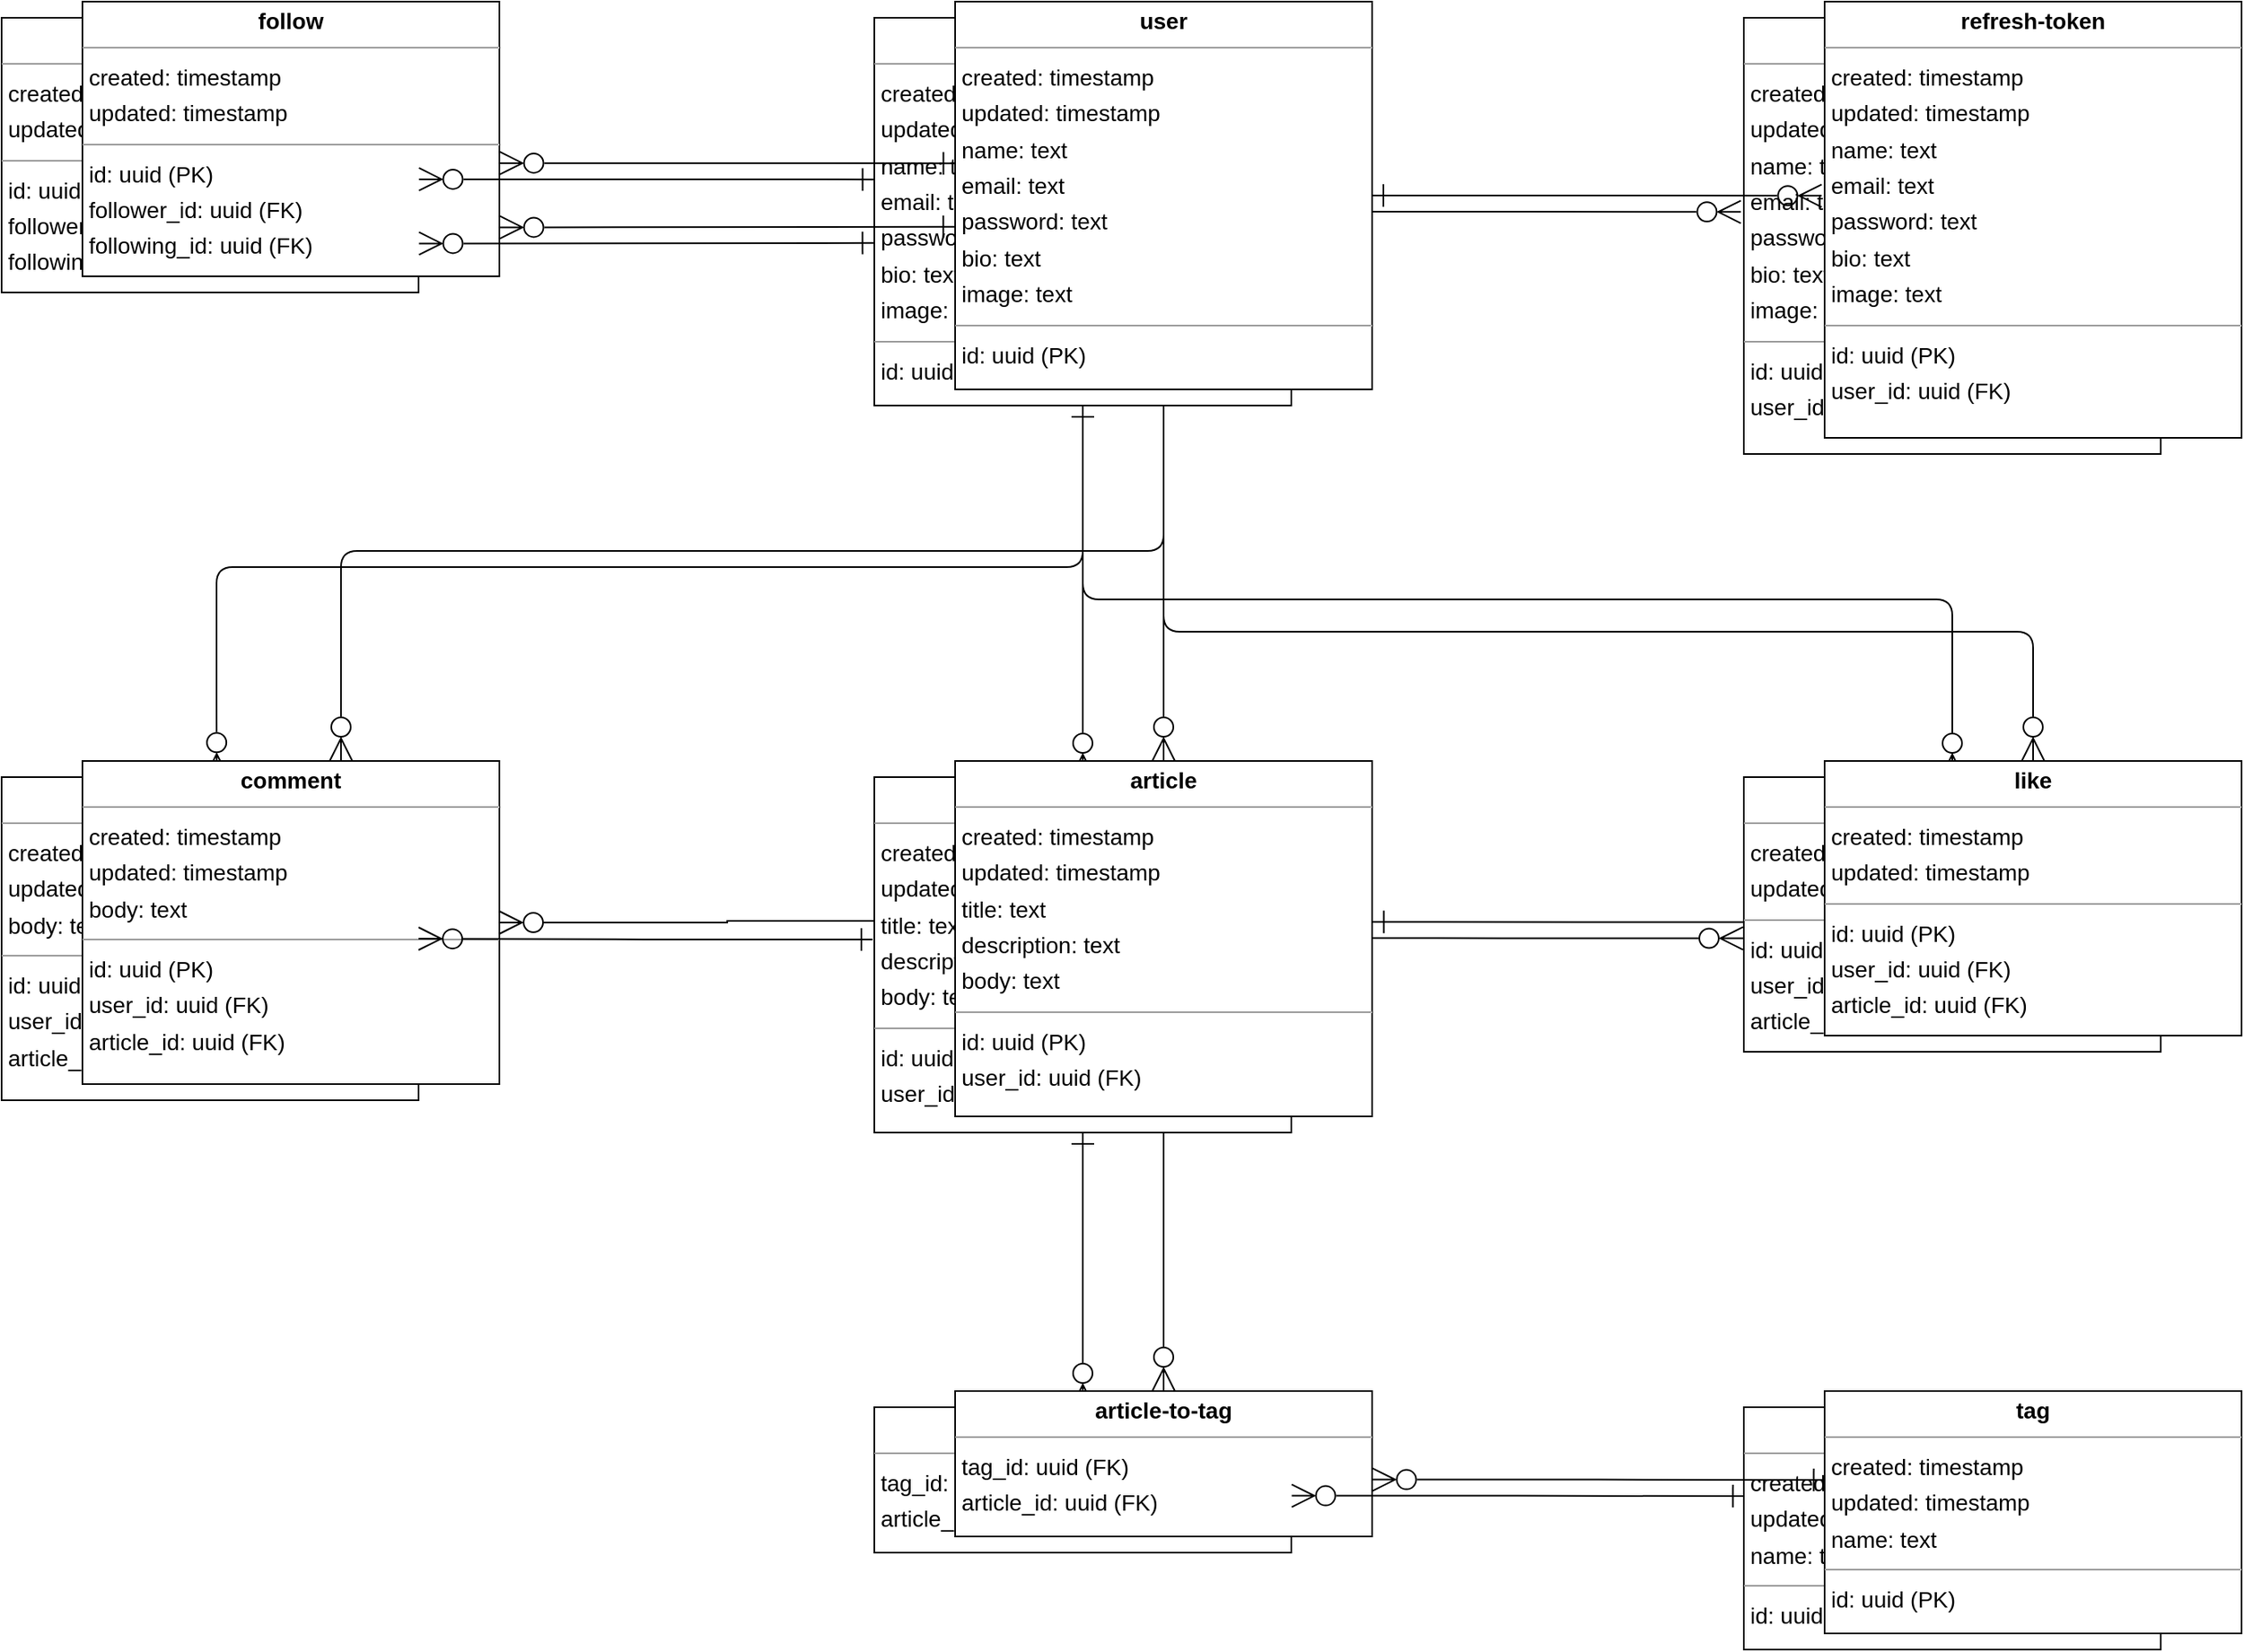 <mxfile version="23.1.5" type="github">
  <diagram id="C5RBs43oDa-KdzZeNtuy" name="Page-1">
    <mxGraphModel dx="1440" dy="4577" grid="1" gridSize="10" guides="1" tooltips="1" connect="1" arrows="1" fold="1" page="1" pageScale="1" pageWidth="827" pageHeight="1169" math="0" shadow="0">
      <root>
        <mxCell id="WIyWlLk6GJQsqaUBKTNV-0" />
        <mxCell id="WIyWlLk6GJQsqaUBKTNV-1" parent="WIyWlLk6GJQsqaUBKTNV-0" />
        <mxCell id="CHBhgS3oAQKA-8naU6Je-36" value="&lt;p style=&quot;margin:0px;margin-top:4px;text-align:center;&quot;&gt;&lt;b&gt;refresh-token&lt;/b&gt;&lt;/p&gt;&lt;hr size=&quot;1&quot;&gt;&lt;p style=&quot;margin:0 0 0 4px;line-height:1.6;&quot;&gt; created: timestamp&lt;br&gt; updated: timestamp&lt;br&gt; name: text&lt;br&gt;email: text&lt;br&gt;password: text&lt;br&gt;bio: text&lt;br&gt;image: text&lt;br&gt;&lt;/p&gt;&lt;hr size=&quot;1&quot;&gt;&lt;p style=&quot;margin:0 0 0 4px;line-height:1.6;&quot;&gt; id: uuid (PK)&lt;/p&gt;&lt;p style=&quot;margin:0 0 0 4px;line-height:1.6;&quot;&gt;user_id: uuid (FK)&lt;/p&gt;" style="verticalAlign=top;align=left;overflow=fill;fontSize=14;fontFamily=Helvetica;html=1;rounded=0;shadow=0;comic=0;labelBackgroundColor=none;strokeWidth=1;" vertex="1" parent="WIyWlLk6GJQsqaUBKTNV-1">
          <mxGeometry x="1208" y="-1080" width="258" height="270" as="geometry" />
        </mxCell>
        <mxCell id="CHBhgS3oAQKA-8naU6Je-0" value="&lt;p style=&quot;margin:0px;margin-top:4px;text-align:center;&quot;&gt;&lt;b&gt;refresh-token&lt;/b&gt;&lt;/p&gt;&lt;hr size=&quot;1&quot;&gt;&lt;p style=&quot;margin:0 0 0 4px;line-height:1.6;&quot;&gt; created: timestamp&lt;br&gt; updated: timestamp&lt;br&gt; name: text&lt;br&gt;email: text&lt;br&gt;password: text&lt;br&gt;bio: text&lt;br&gt;image: text&lt;br&gt;&lt;/p&gt;&lt;hr size=&quot;1&quot;&gt;&lt;p style=&quot;margin:0 0 0 4px;line-height:1.6;&quot;&gt; id: uuid (PK)&lt;/p&gt;&lt;p style=&quot;margin:0 0 0 4px;line-height:1.6;&quot;&gt;user_id: uuid (FK)&lt;/p&gt;" style="verticalAlign=top;align=left;overflow=fill;fontSize=14;fontFamily=Helvetica;html=1;rounded=0;shadow=0;comic=0;labelBackgroundColor=none;strokeWidth=1;" vertex="1" parent="WIyWlLk6GJQsqaUBKTNV-1">
          <mxGeometry x="1258" y="-1090" width="258" height="270" as="geometry" />
        </mxCell>
        <mxCell id="CHBhgS3oAQKA-8naU6Je-37" style="edgeStyle=orthogonalEdgeStyle;rounded=1;orthogonalLoop=1;jettySize=auto;html=1;exitX=0.5;exitY=1;exitDx=0;exitDy=0;startArrow=ERone;startFill=0;endSize=12;startSize=12;endArrow=ERzeroToMany;endFill=0;curved=0;entryX=0.516;entryY=-0.002;entryDx=0;entryDy=0;entryPerimeter=0;" edge="1" parent="WIyWlLk6GJQsqaUBKTNV-1" source="CHBhgS3oAQKA-8naU6Je-41" target="CHBhgS3oAQKA-8naU6Je-42">
          <mxGeometry relative="1" as="geometry">
            <mxPoint x="230" y="-650" as="targetPoint" />
            <Array as="points">
              <mxPoint x="799" y="-740" />
              <mxPoint x="263" y="-740" />
              <mxPoint x="263" y="-650" />
            </Array>
          </mxGeometry>
        </mxCell>
        <mxCell id="CHBhgS3oAQKA-8naU6Je-1" style="edgeStyle=orthogonalEdgeStyle;rounded=1;orthogonalLoop=1;jettySize=auto;html=1;exitX=0.5;exitY=1;exitDx=0;exitDy=0;startArrow=ERone;startFill=0;endSize=12;startSize=12;endArrow=ERzeroToMany;endFill=0;curved=0;" edge="1" parent="WIyWlLk6GJQsqaUBKTNV-1" source="CHBhgS3oAQKA-8naU6Je-5" target="CHBhgS3oAQKA-8naU6Je-6">
          <mxGeometry relative="1" as="geometry">
            <Array as="points">
              <mxPoint x="849" y="-750" />
              <mxPoint x="340" y="-750" />
            </Array>
          </mxGeometry>
        </mxCell>
        <mxCell id="CHBhgS3oAQKA-8naU6Je-38" style="edgeStyle=orthogonalEdgeStyle;rounded=1;orthogonalLoop=1;jettySize=auto;html=1;entryX=0.5;entryY=0;entryDx=0;entryDy=0;startArrow=ERone;startFill=0;endSize=12;startSize=12;endArrow=ERzeroToMany;endFill=0;curved=0;" edge="1" parent="WIyWlLk6GJQsqaUBKTNV-1" source="CHBhgS3oAQKA-8naU6Je-41" target="CHBhgS3oAQKA-8naU6Je-46">
          <mxGeometry relative="1" as="geometry">
            <Array as="points">
              <mxPoint x="799" y="-670" />
              <mxPoint x="799" y="-670" />
            </Array>
          </mxGeometry>
        </mxCell>
        <mxCell id="CHBhgS3oAQKA-8naU6Je-2" style="edgeStyle=orthogonalEdgeStyle;rounded=1;orthogonalLoop=1;jettySize=auto;html=1;entryX=0.5;entryY=0;entryDx=0;entryDy=0;startArrow=ERone;startFill=0;endSize=12;startSize=12;endArrow=ERzeroToMany;endFill=0;curved=0;" edge="1" parent="WIyWlLk6GJQsqaUBKTNV-1" source="CHBhgS3oAQKA-8naU6Je-5" target="CHBhgS3oAQKA-8naU6Je-10">
          <mxGeometry relative="1" as="geometry">
            <Array as="points">
              <mxPoint x="849" y="-680" />
              <mxPoint x="849" y="-680" />
            </Array>
          </mxGeometry>
        </mxCell>
        <mxCell id="CHBhgS3oAQKA-8naU6Je-39" style="edgeStyle=orthogonalEdgeStyle;rounded=0;orthogonalLoop=1;jettySize=auto;html=1;entryX=-0.007;entryY=0.445;entryDx=0;entryDy=0;endArrow=ERzeroToMany;endFill=0;startArrow=ERone;startFill=0;endSize=12;startSize=12;entryPerimeter=0;" edge="1" parent="WIyWlLk6GJQsqaUBKTNV-1" source="CHBhgS3oAQKA-8naU6Je-41" target="CHBhgS3oAQKA-8naU6Je-36">
          <mxGeometry relative="1" as="geometry" />
        </mxCell>
        <mxCell id="CHBhgS3oAQKA-8naU6Je-3" style="edgeStyle=orthogonalEdgeStyle;rounded=0;orthogonalLoop=1;jettySize=auto;html=1;entryX=-0.007;entryY=0.445;entryDx=0;entryDy=0;endArrow=ERzeroToMany;endFill=0;startArrow=ERone;startFill=0;endSize=12;startSize=12;entryPerimeter=0;" edge="1" parent="WIyWlLk6GJQsqaUBKTNV-1" source="CHBhgS3oAQKA-8naU6Je-5" target="CHBhgS3oAQKA-8naU6Je-0">
          <mxGeometry relative="1" as="geometry" />
        </mxCell>
        <mxCell id="CHBhgS3oAQKA-8naU6Je-40" style="edgeStyle=orthogonalEdgeStyle;rounded=1;orthogonalLoop=1;jettySize=auto;html=1;entryX=0.5;entryY=0;entryDx=0;entryDy=0;exitX=0.5;exitY=1;exitDx=0;exitDy=0;curved=0;endSize=12;startSize=12;startArrow=ERone;startFill=0;endArrow=ERzeroToMany;endFill=0;" edge="1" parent="WIyWlLk6GJQsqaUBKTNV-1" source="CHBhgS3oAQKA-8naU6Je-41" target="CHBhgS3oAQKA-8naU6Je-47">
          <mxGeometry relative="1" as="geometry">
            <Array as="points">
              <mxPoint x="799" y="-720" />
              <mxPoint x="1337" y="-720" />
            </Array>
          </mxGeometry>
        </mxCell>
        <mxCell id="CHBhgS3oAQKA-8naU6Je-4" style="edgeStyle=orthogonalEdgeStyle;rounded=1;orthogonalLoop=1;jettySize=auto;html=1;entryX=0.5;entryY=0;entryDx=0;entryDy=0;exitX=0.5;exitY=1;exitDx=0;exitDy=0;curved=0;endSize=12;startSize=12;startArrow=ERone;startFill=0;endArrow=ERzeroToMany;endFill=0;" edge="1" parent="WIyWlLk6GJQsqaUBKTNV-1" source="CHBhgS3oAQKA-8naU6Je-5" target="CHBhgS3oAQKA-8naU6Je-11">
          <mxGeometry relative="1" as="geometry">
            <Array as="points">
              <mxPoint x="849" y="-700" />
              <mxPoint x="1387" y="-700" />
            </Array>
          </mxGeometry>
        </mxCell>
        <mxCell id="CHBhgS3oAQKA-8naU6Je-41" value="&lt;p style=&quot;margin:0px;margin-top:4px;text-align:center;&quot;&gt;&lt;b&gt;user&lt;/b&gt;&lt;/p&gt;&lt;hr size=&quot;1&quot;&gt;&lt;p style=&quot;margin:0 0 0 4px;line-height:1.6;&quot;&gt; created: timestamp&lt;br&gt; updated: timestamp&lt;/p&gt;&lt;p style=&quot;margin:0 0 0 4px;line-height:1.6;&quot;&gt;name: text&lt;br style=&quot;border-color: var(--border-color);&quot;&gt;email: text&lt;br style=&quot;border-color: var(--border-color);&quot;&gt;password: text&lt;br style=&quot;border-color: var(--border-color);&quot;&gt;bio: text&lt;br style=&quot;border-color: var(--border-color);&quot;&gt;image: text&lt;br&gt;&lt;/p&gt;&lt;hr size=&quot;1&quot;&gt;&lt;p style=&quot;margin:0 0 0 4px;line-height:1.6;&quot;&gt; id: uuid (PK)&lt;/p&gt;" style="verticalAlign=top;align=left;overflow=fill;fontSize=14;fontFamily=Helvetica;html=1;rounded=0;shadow=0;comic=0;labelBackgroundColor=none;strokeWidth=1;" vertex="1" parent="WIyWlLk6GJQsqaUBKTNV-1">
          <mxGeometry x="670" y="-1080" width="258" height="240" as="geometry" />
        </mxCell>
        <mxCell id="CHBhgS3oAQKA-8naU6Je-5" value="&lt;p style=&quot;margin:0px;margin-top:4px;text-align:center;&quot;&gt;&lt;b&gt;user&lt;/b&gt;&lt;/p&gt;&lt;hr size=&quot;1&quot;&gt;&lt;p style=&quot;margin:0 0 0 4px;line-height:1.6;&quot;&gt; created: timestamp&lt;br&gt; updated: timestamp&lt;/p&gt;&lt;p style=&quot;margin:0 0 0 4px;line-height:1.6;&quot;&gt;name: text&lt;br style=&quot;border-color: var(--border-color);&quot;&gt;email: text&lt;br style=&quot;border-color: var(--border-color);&quot;&gt;password: text&lt;br style=&quot;border-color: var(--border-color);&quot;&gt;bio: text&lt;br style=&quot;border-color: var(--border-color);&quot;&gt;image: text&lt;br&gt;&lt;/p&gt;&lt;hr size=&quot;1&quot;&gt;&lt;p style=&quot;margin:0 0 0 4px;line-height:1.6;&quot;&gt; id: uuid (PK)&lt;/p&gt;" style="verticalAlign=top;align=left;overflow=fill;fontSize=14;fontFamily=Helvetica;html=1;rounded=0;shadow=0;comic=0;labelBackgroundColor=none;strokeWidth=1;" vertex="1" parent="WIyWlLk6GJQsqaUBKTNV-1">
          <mxGeometry x="720" y="-1090" width="258" height="240" as="geometry" />
        </mxCell>
        <mxCell id="CHBhgS3oAQKA-8naU6Je-42" value="&lt;p style=&quot;margin:0px;margin-top:4px;text-align:center;&quot;&gt;&lt;b&gt;comment&lt;/b&gt;&lt;/p&gt;&lt;hr size=&quot;1&quot;&gt;&lt;p style=&quot;margin:0 0 0 4px;line-height:1.6;&quot;&gt; created: timestamp&lt;br&gt; updated: timestamp&lt;br&gt;body: text&lt;br&gt;&lt;/p&gt;&lt;hr size=&quot;1&quot;&gt;&lt;p style=&quot;border-color: var(--border-color); margin: 0px 0px 0px 4px; line-height: 1.6;&quot;&gt;id: uuid (PK)&lt;/p&gt;&lt;p style=&quot;border-color: var(--border-color); margin: 0px 0px 0px 4px; line-height: 1.6;&quot;&gt;user_id: uuid (FK)&lt;/p&gt;&lt;p style=&quot;border-color: var(--border-color); margin: 0px 0px 0px 4px; line-height: 1.6;&quot;&gt;article_id: uuid (FK)&lt;/p&gt;" style="verticalAlign=top;align=left;overflow=fill;fontSize=14;fontFamily=Helvetica;html=1;rounded=0;shadow=0;comic=0;labelBackgroundColor=none;strokeWidth=1;" vertex="1" parent="WIyWlLk6GJQsqaUBKTNV-1">
          <mxGeometry x="130" y="-610" width="258" height="200" as="geometry" />
        </mxCell>
        <mxCell id="CHBhgS3oAQKA-8naU6Je-6" value="&lt;p style=&quot;margin:0px;margin-top:4px;text-align:center;&quot;&gt;&lt;b&gt;comment&lt;/b&gt;&lt;/p&gt;&lt;hr size=&quot;1&quot;&gt;&lt;p style=&quot;margin:0 0 0 4px;line-height:1.6;&quot;&gt; created: timestamp&lt;br&gt; updated: timestamp&lt;br&gt;body: text&lt;br&gt;&lt;/p&gt;&lt;hr size=&quot;1&quot;&gt;&lt;p style=&quot;border-color: var(--border-color); margin: 0px 0px 0px 4px; line-height: 1.6;&quot;&gt;id: uuid (PK)&lt;/p&gt;&lt;p style=&quot;border-color: var(--border-color); margin: 0px 0px 0px 4px; line-height: 1.6;&quot;&gt;user_id: uuid (FK)&lt;/p&gt;&lt;p style=&quot;border-color: var(--border-color); margin: 0px 0px 0px 4px; line-height: 1.6;&quot;&gt;article_id: uuid (FK)&lt;/p&gt;" style="verticalAlign=top;align=left;overflow=fill;fontSize=14;fontFamily=Helvetica;html=1;rounded=0;shadow=0;comic=0;labelBackgroundColor=none;strokeWidth=1;" vertex="1" parent="WIyWlLk6GJQsqaUBKTNV-1">
          <mxGeometry x="180" y="-620" width="258" height="200" as="geometry" />
        </mxCell>
        <mxCell id="CHBhgS3oAQKA-8naU6Je-43" style="edgeStyle=orthogonalEdgeStyle;rounded=0;orthogonalLoop=1;jettySize=auto;html=1;entryX=1;entryY=0.5;entryDx=0;entryDy=0;endSize=12;startSize=12;endArrow=ERzeroToMany;endFill=0;startArrow=ERone;startFill=0;exitX=-0.004;exitY=0.457;exitDx=0;exitDy=0;exitPerimeter=0;" edge="1" parent="WIyWlLk6GJQsqaUBKTNV-1" source="CHBhgS3oAQKA-8naU6Je-46" target="CHBhgS3oAQKA-8naU6Je-42">
          <mxGeometry relative="1" as="geometry">
            <mxPoint x="560" y="-510" as="sourcePoint" />
          </mxGeometry>
        </mxCell>
        <mxCell id="CHBhgS3oAQKA-8naU6Je-7" style="edgeStyle=orthogonalEdgeStyle;rounded=0;orthogonalLoop=1;jettySize=auto;html=1;entryX=1;entryY=0.5;entryDx=0;entryDy=0;endSize=12;startSize=12;endArrow=ERzeroToMany;endFill=0;startArrow=ERone;startFill=0;exitX=-0.003;exitY=0.45;exitDx=0;exitDy=0;exitPerimeter=0;" edge="1" parent="WIyWlLk6GJQsqaUBKTNV-1" source="CHBhgS3oAQKA-8naU6Je-10" target="CHBhgS3oAQKA-8naU6Je-6">
          <mxGeometry relative="1" as="geometry">
            <mxPoint x="610" y="-520" as="sourcePoint" />
          </mxGeometry>
        </mxCell>
        <mxCell id="CHBhgS3oAQKA-8naU6Je-44" style="edgeStyle=orthogonalEdgeStyle;rounded=1;orthogonalLoop=1;jettySize=auto;html=1;entryX=-0.002;entryY=0.587;entryDx=0;entryDy=0;curved=0;endArrow=ERzeroToMany;endFill=0;endSize=12;startSize=12;startArrow=ERone;startFill=0;exitX=1.001;exitY=0.453;exitDx=0;exitDy=0;exitPerimeter=0;entryPerimeter=0;" edge="1" parent="WIyWlLk6GJQsqaUBKTNV-1" source="CHBhgS3oAQKA-8naU6Je-46" target="CHBhgS3oAQKA-8naU6Je-47">
          <mxGeometry relative="1" as="geometry">
            <mxPoint x="820" y="-510" as="sourcePoint" />
            <mxPoint x="950" y="-510.49" as="targetPoint" />
          </mxGeometry>
        </mxCell>
        <mxCell id="CHBhgS3oAQKA-8naU6Je-8" style="edgeStyle=orthogonalEdgeStyle;rounded=1;orthogonalLoop=1;jettySize=auto;html=1;entryX=-0.002;entryY=0.587;entryDx=0;entryDy=0;curved=0;endArrow=ERzeroToMany;endFill=0;endSize=12;startSize=12;startArrow=ERone;startFill=0;exitX=1.001;exitY=0.453;exitDx=0;exitDy=0;exitPerimeter=0;entryPerimeter=0;" edge="1" parent="WIyWlLk6GJQsqaUBKTNV-1" source="CHBhgS3oAQKA-8naU6Je-10" target="CHBhgS3oAQKA-8naU6Je-11">
          <mxGeometry relative="1" as="geometry">
            <mxPoint x="870" y="-520" as="sourcePoint" />
            <mxPoint x="1000" y="-520.49" as="targetPoint" />
          </mxGeometry>
        </mxCell>
        <mxCell id="CHBhgS3oAQKA-8naU6Je-45" style="edgeStyle=orthogonalEdgeStyle;rounded=1;orthogonalLoop=1;jettySize=auto;html=1;exitX=0.5;exitY=1;exitDx=0;exitDy=0;entryX=0.5;entryY=0;entryDx=0;entryDy=0;curved=0;endSize=12;startSize=12;endArrow=ERzeroToMany;endFill=0;startArrow=ERone;startFill=0;" edge="1" parent="WIyWlLk6GJQsqaUBKTNV-1" source="CHBhgS3oAQKA-8naU6Je-46" target="CHBhgS3oAQKA-8naU6Je-51">
          <mxGeometry relative="1" as="geometry" />
        </mxCell>
        <mxCell id="CHBhgS3oAQKA-8naU6Je-9" style="edgeStyle=orthogonalEdgeStyle;rounded=1;orthogonalLoop=1;jettySize=auto;html=1;exitX=0.5;exitY=1;exitDx=0;exitDy=0;entryX=0.5;entryY=0;entryDx=0;entryDy=0;curved=0;endSize=12;startSize=12;endArrow=ERzeroToMany;endFill=0;startArrow=ERone;startFill=0;" edge="1" parent="WIyWlLk6GJQsqaUBKTNV-1" source="CHBhgS3oAQKA-8naU6Je-10" target="CHBhgS3oAQKA-8naU6Je-15">
          <mxGeometry relative="1" as="geometry" />
        </mxCell>
        <mxCell id="CHBhgS3oAQKA-8naU6Je-46" value="&lt;p style=&quot;margin:0px;margin-top:4px;text-align:center;&quot;&gt;&lt;b&gt;article&lt;/b&gt;&lt;/p&gt;&lt;hr size=&quot;1&quot;&gt;&lt;p style=&quot;margin:0 0 0 4px;line-height:1.6;&quot;&gt; created: timestamp&lt;br&gt; updated: timestamp&lt;br&gt;&lt;/p&gt;&lt;p style=&quot;margin:0 0 0 4px;line-height:1.6;&quot;&gt;title: text&lt;br&gt;&lt;/p&gt;&lt;p style=&quot;margin:0 0 0 4px;line-height:1.6;&quot;&gt;description: text&lt;br&gt;&lt;/p&gt;&lt;p style=&quot;margin:0 0 0 4px;line-height:1.6;&quot;&gt;body: text&lt;/p&gt;&lt;hr size=&quot;1&quot;&gt;&lt;p style=&quot;border-color: var(--border-color); margin: 0px 0px 0px 4px; line-height: 1.6;&quot;&gt;id: uuid (PK)&lt;/p&gt;&lt;p style=&quot;border-color: var(--border-color); margin: 0px 0px 0px 4px; line-height: 1.6;&quot;&gt;user_id: uuid (FK)&lt;/p&gt;" style="verticalAlign=top;align=left;overflow=fill;fontSize=14;fontFamily=Helvetica;html=1;rounded=0;shadow=0;comic=0;labelBackgroundColor=none;strokeWidth=1;" vertex="1" parent="WIyWlLk6GJQsqaUBKTNV-1">
          <mxGeometry x="670" y="-610" width="258" height="220" as="geometry" />
        </mxCell>
        <mxCell id="CHBhgS3oAQKA-8naU6Je-10" value="&lt;p style=&quot;margin:0px;margin-top:4px;text-align:center;&quot;&gt;&lt;b&gt;article&lt;/b&gt;&lt;/p&gt;&lt;hr size=&quot;1&quot;&gt;&lt;p style=&quot;margin:0 0 0 4px;line-height:1.6;&quot;&gt; created: timestamp&lt;br&gt; updated: timestamp&lt;br&gt;&lt;/p&gt;&lt;p style=&quot;margin:0 0 0 4px;line-height:1.6;&quot;&gt;title: text&lt;br&gt;&lt;/p&gt;&lt;p style=&quot;margin:0 0 0 4px;line-height:1.6;&quot;&gt;description: text&lt;br&gt;&lt;/p&gt;&lt;p style=&quot;margin:0 0 0 4px;line-height:1.6;&quot;&gt;body: text&lt;/p&gt;&lt;hr size=&quot;1&quot;&gt;&lt;p style=&quot;border-color: var(--border-color); margin: 0px 0px 0px 4px; line-height: 1.6;&quot;&gt;id: uuid (PK)&lt;/p&gt;&lt;p style=&quot;border-color: var(--border-color); margin: 0px 0px 0px 4px; line-height: 1.6;&quot;&gt;user_id: uuid (FK)&lt;/p&gt;" style="verticalAlign=top;align=left;overflow=fill;fontSize=14;fontFamily=Helvetica;html=1;rounded=0;shadow=0;comic=0;labelBackgroundColor=none;strokeWidth=1;" vertex="1" parent="WIyWlLk6GJQsqaUBKTNV-1">
          <mxGeometry x="720" y="-620" width="258" height="220" as="geometry" />
        </mxCell>
        <mxCell id="CHBhgS3oAQKA-8naU6Je-47" value="&lt;p style=&quot;margin:0px;margin-top:4px;text-align:center;&quot;&gt;&lt;b&gt;like&lt;/b&gt;&lt;/p&gt;&lt;hr size=&quot;1&quot;&gt;&lt;p style=&quot;margin:0 0 0 4px;line-height:1.6;&quot;&gt; created: timestamp&lt;/p&gt;&lt;p style=&quot;margin:0 0 0 4px;line-height:1.6;&quot;&gt;updated: timestamp&lt;br&gt;&lt;/p&gt;&lt;hr size=&quot;1&quot;&gt;&lt;p style=&quot;border-color: var(--border-color); margin: 0px 0px 0px 4px; line-height: 1.6;&quot;&gt;id: uuid (PK)&lt;/p&gt;&lt;p style=&quot;border-color: var(--border-color); margin: 0px 0px 0px 4px; line-height: 1.6;&quot;&gt;user_id: uuid (FK)&lt;/p&gt;&lt;p style=&quot;border-color: var(--border-color); margin: 0px 0px 0px 4px; line-height: 1.6;&quot;&gt;article_id: uuid (FK)&lt;br&gt;&lt;/p&gt;" style="verticalAlign=top;align=left;overflow=fill;fontSize=14;fontFamily=Helvetica;html=1;rounded=0;shadow=0;comic=0;labelBackgroundColor=none;strokeWidth=1;" vertex="1" parent="WIyWlLk6GJQsqaUBKTNV-1">
          <mxGeometry x="1208" y="-610" width="258" height="170" as="geometry" />
        </mxCell>
        <mxCell id="CHBhgS3oAQKA-8naU6Je-11" value="&lt;p style=&quot;margin:0px;margin-top:4px;text-align:center;&quot;&gt;&lt;b&gt;like&lt;/b&gt;&lt;/p&gt;&lt;hr size=&quot;1&quot;&gt;&lt;p style=&quot;margin:0 0 0 4px;line-height:1.6;&quot;&gt; created: timestamp&lt;/p&gt;&lt;p style=&quot;margin:0 0 0 4px;line-height:1.6;&quot;&gt;updated: timestamp&lt;br&gt;&lt;/p&gt;&lt;hr size=&quot;1&quot;&gt;&lt;p style=&quot;border-color: var(--border-color); margin: 0px 0px 0px 4px; line-height: 1.6;&quot;&gt;id: uuid (PK)&lt;/p&gt;&lt;p style=&quot;border-color: var(--border-color); margin: 0px 0px 0px 4px; line-height: 1.6;&quot;&gt;user_id: uuid (FK)&lt;/p&gt;&lt;p style=&quot;border-color: var(--border-color); margin: 0px 0px 0px 4px; line-height: 1.6;&quot;&gt;article_id: uuid (FK)&lt;br&gt;&lt;/p&gt;" style="verticalAlign=top;align=left;overflow=fill;fontSize=14;fontFamily=Helvetica;html=1;rounded=0;shadow=0;comic=0;labelBackgroundColor=none;strokeWidth=1;" vertex="1" parent="WIyWlLk6GJQsqaUBKTNV-1">
          <mxGeometry x="1258" y="-620" width="258" height="170" as="geometry" />
        </mxCell>
        <mxCell id="CHBhgS3oAQKA-8naU6Je-48" value="&lt;p style=&quot;margin:0px;margin-top:4px;text-align:center;&quot;&gt;&lt;b&gt;follow&lt;/b&gt;&lt;/p&gt;&lt;hr size=&quot;1&quot;&gt;&lt;p style=&quot;margin:0 0 0 4px;line-height:1.6;&quot;&gt; created: timestamp&lt;/p&gt;&lt;p style=&quot;margin:0 0 0 4px;line-height:1.6;&quot;&gt;updated: timestamp&lt;br&gt;&lt;/p&gt;&lt;hr size=&quot;1&quot;&gt;&lt;p style=&quot;border-color: var(--border-color); margin: 0px 0px 0px 4px; line-height: 1.6;&quot;&gt;id: uuid (PK)&lt;/p&gt;&lt;p style=&quot;border-color: var(--border-color); margin: 0px 0px 0px 4px; line-height: 1.6;&quot;&gt;follower_id: uuid (FK)&lt;/p&gt;&lt;p style=&quot;border-color: var(--border-color); margin: 0px 0px 0px 4px; line-height: 1.6;&quot;&gt;following_id: uuid (FK)&lt;br&gt;&lt;/p&gt;" style="verticalAlign=top;align=left;overflow=fill;fontSize=14;fontFamily=Helvetica;html=1;rounded=0;shadow=0;comic=0;labelBackgroundColor=none;strokeWidth=1;" vertex="1" parent="WIyWlLk6GJQsqaUBKTNV-1">
          <mxGeometry x="130" y="-1080" width="258" height="170" as="geometry" />
        </mxCell>
        <mxCell id="CHBhgS3oAQKA-8naU6Je-12" value="&lt;p style=&quot;margin:0px;margin-top:4px;text-align:center;&quot;&gt;&lt;b&gt;follow&lt;/b&gt;&lt;/p&gt;&lt;hr size=&quot;1&quot;&gt;&lt;p style=&quot;margin:0 0 0 4px;line-height:1.6;&quot;&gt; created: timestamp&lt;/p&gt;&lt;p style=&quot;margin:0 0 0 4px;line-height:1.6;&quot;&gt;updated: timestamp&lt;br&gt;&lt;/p&gt;&lt;hr size=&quot;1&quot;&gt;&lt;p style=&quot;border-color: var(--border-color); margin: 0px 0px 0px 4px; line-height: 1.6;&quot;&gt;id: uuid (PK)&lt;/p&gt;&lt;p style=&quot;border-color: var(--border-color); margin: 0px 0px 0px 4px; line-height: 1.6;&quot;&gt;follower_id: uuid (FK)&lt;/p&gt;&lt;p style=&quot;border-color: var(--border-color); margin: 0px 0px 0px 4px; line-height: 1.6;&quot;&gt;following_id: uuid (FK)&lt;br&gt;&lt;/p&gt;" style="verticalAlign=top;align=left;overflow=fill;fontSize=14;fontFamily=Helvetica;html=1;rounded=0;shadow=0;comic=0;labelBackgroundColor=none;strokeWidth=1;" vertex="1" parent="WIyWlLk6GJQsqaUBKTNV-1">
          <mxGeometry x="180" y="-1090" width="258" height="170" as="geometry" />
        </mxCell>
        <mxCell id="CHBhgS3oAQKA-8naU6Je-49" style="edgeStyle=orthogonalEdgeStyle;rounded=1;orthogonalLoop=1;jettySize=auto;html=1;entryX=-0.001;entryY=0.417;entryDx=0;entryDy=0;entryPerimeter=0;endArrow=ERone;endFill=0;curved=0;startArrow=ERzeroToMany;startFill=0;endSize=12;startSize=12;exitX=1.001;exitY=0.588;exitDx=0;exitDy=0;exitPerimeter=0;" edge="1" parent="WIyWlLk6GJQsqaUBKTNV-1" source="CHBhgS3oAQKA-8naU6Je-48" target="CHBhgS3oAQKA-8naU6Je-41">
          <mxGeometry relative="1" as="geometry">
            <mxPoint x="427.48" y="-979.997" as="sourcePoint" />
            <mxPoint x="669.996" y="-980.0" as="targetPoint" />
            <Array as="points" />
          </mxGeometry>
        </mxCell>
        <mxCell id="CHBhgS3oAQKA-8naU6Je-13" style="edgeStyle=orthogonalEdgeStyle;rounded=1;orthogonalLoop=1;jettySize=auto;html=1;entryX=-0.001;entryY=0.417;entryDx=0;entryDy=0;entryPerimeter=0;endArrow=ERone;endFill=0;curved=0;startArrow=ERzeroToMany;startFill=0;endSize=12;startSize=12;exitX=1.001;exitY=0.588;exitDx=0;exitDy=0;exitPerimeter=0;" edge="1" parent="WIyWlLk6GJQsqaUBKTNV-1" source="CHBhgS3oAQKA-8naU6Je-12" target="CHBhgS3oAQKA-8naU6Je-5">
          <mxGeometry relative="1" as="geometry">
            <mxPoint x="477.48" y="-989.997" as="sourcePoint" />
            <mxPoint x="719.996" y="-990.0" as="targetPoint" />
            <Array as="points" />
          </mxGeometry>
        </mxCell>
        <mxCell id="CHBhgS3oAQKA-8naU6Je-50" style="edgeStyle=orthogonalEdgeStyle;rounded=1;orthogonalLoop=1;jettySize=auto;html=1;entryX=-0.001;entryY=0.581;entryDx=0;entryDy=0;entryPerimeter=0;endArrow=ERone;endFill=0;curved=0;startArrow=ERzeroToMany;startFill=0;endSize=12;startSize=12;exitX=1.001;exitY=0.822;exitDx=0;exitDy=0;exitPerimeter=0;" edge="1" parent="WIyWlLk6GJQsqaUBKTNV-1" source="CHBhgS3oAQKA-8naU6Je-48" target="CHBhgS3oAQKA-8naU6Je-41">
          <mxGeometry relative="1" as="geometry">
            <mxPoint x="427" y="-940" as="sourcePoint" />
            <mxPoint x="670" y="-940" as="targetPoint" />
            <Array as="points">
              <mxPoint x="670" y="-941" />
            </Array>
          </mxGeometry>
        </mxCell>
        <mxCell id="CHBhgS3oAQKA-8naU6Je-14" style="edgeStyle=orthogonalEdgeStyle;rounded=1;orthogonalLoop=1;jettySize=auto;html=1;entryX=-0.001;entryY=0.581;entryDx=0;entryDy=0;entryPerimeter=0;endArrow=ERone;endFill=0;curved=0;startArrow=ERzeroToMany;startFill=0;endSize=12;startSize=12;exitX=1.001;exitY=0.822;exitDx=0;exitDy=0;exitPerimeter=0;" edge="1" parent="WIyWlLk6GJQsqaUBKTNV-1" source="CHBhgS3oAQKA-8naU6Je-12" target="CHBhgS3oAQKA-8naU6Je-5">
          <mxGeometry relative="1" as="geometry">
            <mxPoint x="477" y="-950" as="sourcePoint" />
            <mxPoint x="720" y="-950" as="targetPoint" />
            <Array as="points">
              <mxPoint x="720" y="-951" />
            </Array>
          </mxGeometry>
        </mxCell>
        <mxCell id="CHBhgS3oAQKA-8naU6Je-51" value="&lt;p style=&quot;margin:0px;margin-top:4px;text-align:center;&quot;&gt;&lt;b&gt;article-to-tag&lt;/b&gt;&lt;/p&gt;&lt;hr size=&quot;1&quot;&gt;&lt;p style=&quot;margin:0 0 0 4px;line-height:1.6;&quot;&gt;&lt;/p&gt;&lt;p style=&quot;border-color: var(--border-color); margin: 0px 0px 0px 4px; line-height: 1.6;&quot;&gt;&lt;span style=&quot;background-color: initial;&quot;&gt;tag_id: uuid (FK)&lt;/span&gt;&lt;br&gt;&lt;/p&gt;&lt;p style=&quot;border-color: var(--border-color); margin: 0px 0px 0px 4px; line-height: 1.6;&quot;&gt;article_id: uuid (FK)&lt;/p&gt;" style="verticalAlign=top;align=left;overflow=fill;fontSize=14;fontFamily=Helvetica;html=1;rounded=0;shadow=0;comic=0;labelBackgroundColor=none;strokeWidth=1;" vertex="1" parent="WIyWlLk6GJQsqaUBKTNV-1">
          <mxGeometry x="670" y="-220" width="258" height="90" as="geometry" />
        </mxCell>
        <mxCell id="CHBhgS3oAQKA-8naU6Je-15" value="&lt;p style=&quot;margin:0px;margin-top:4px;text-align:center;&quot;&gt;&lt;b&gt;article-to-tag&lt;/b&gt;&lt;/p&gt;&lt;hr size=&quot;1&quot;&gt;&lt;p style=&quot;margin:0 0 0 4px;line-height:1.6;&quot;&gt;&lt;/p&gt;&lt;p style=&quot;border-color: var(--border-color); margin: 0px 0px 0px 4px; line-height: 1.6;&quot;&gt;&lt;span style=&quot;background-color: initial;&quot;&gt;tag_id: uuid (FK)&lt;/span&gt;&lt;br&gt;&lt;/p&gt;&lt;p style=&quot;border-color: var(--border-color); margin: 0px 0px 0px 4px; line-height: 1.6;&quot;&gt;article_id: uuid (FK)&lt;/p&gt;" style="verticalAlign=top;align=left;overflow=fill;fontSize=14;fontFamily=Helvetica;html=1;rounded=0;shadow=0;comic=0;labelBackgroundColor=none;strokeWidth=1;" vertex="1" parent="WIyWlLk6GJQsqaUBKTNV-1">
          <mxGeometry x="720" y="-230" width="258" height="90" as="geometry" />
        </mxCell>
        <mxCell id="CHBhgS3oAQKA-8naU6Je-52" value="&lt;p style=&quot;margin:0px;margin-top:4px;text-align:center;&quot;&gt;&lt;b&gt;tag&lt;/b&gt;&lt;/p&gt;&lt;hr size=&quot;1&quot;&gt;&lt;p style=&quot;margin:0 0 0 4px;line-height:1.6;&quot;&gt; created: timestamp&lt;br&gt; updated: timestamp&lt;br&gt;name: text&lt;br&gt;&lt;/p&gt;&lt;hr size=&quot;1&quot;&gt;&lt;p style=&quot;border-color: var(--border-color); margin: 0px 0px 0px 4px; line-height: 1.6;&quot;&gt;id: uuid (PK)&lt;br&gt;&lt;/p&gt;" style="verticalAlign=top;align=left;overflow=fill;fontSize=14;fontFamily=Helvetica;html=1;rounded=0;shadow=0;comic=0;labelBackgroundColor=none;strokeWidth=1;" vertex="1" parent="WIyWlLk6GJQsqaUBKTNV-1">
          <mxGeometry x="1208" y="-220" width="258" height="150" as="geometry" />
        </mxCell>
        <mxCell id="CHBhgS3oAQKA-8naU6Je-16" value="&lt;p style=&quot;margin:0px;margin-top:4px;text-align:center;&quot;&gt;&lt;b&gt;tag&lt;/b&gt;&lt;/p&gt;&lt;hr size=&quot;1&quot;&gt;&lt;p style=&quot;margin:0 0 0 4px;line-height:1.6;&quot;&gt; created: timestamp&lt;br&gt; updated: timestamp&lt;br&gt;name: text&lt;br&gt;&lt;/p&gt;&lt;hr size=&quot;1&quot;&gt;&lt;p style=&quot;border-color: var(--border-color); margin: 0px 0px 0px 4px; line-height: 1.6;&quot;&gt;id: uuid (PK)&lt;br&gt;&lt;/p&gt;" style="verticalAlign=top;align=left;overflow=fill;fontSize=14;fontFamily=Helvetica;html=1;rounded=0;shadow=0;comic=0;labelBackgroundColor=none;strokeWidth=1;" vertex="1" parent="WIyWlLk6GJQsqaUBKTNV-1">
          <mxGeometry x="1258" y="-230" width="258" height="150" as="geometry" />
        </mxCell>
        <mxCell id="CHBhgS3oAQKA-8naU6Je-53" style="edgeStyle=orthogonalEdgeStyle;rounded=0;orthogonalLoop=1;jettySize=auto;html=1;entryX=0.001;entryY=0.367;entryDx=0;entryDy=0;entryPerimeter=0;endSize=12;startSize=12;endArrow=ERone;endFill=0;startArrow=ERzeroToMany;startFill=0;exitX=1.001;exitY=0.609;exitDx=0;exitDy=0;exitPerimeter=0;" edge="1" parent="WIyWlLk6GJQsqaUBKTNV-1" source="CHBhgS3oAQKA-8naU6Je-51" target="CHBhgS3oAQKA-8naU6Je-52">
          <mxGeometry relative="1" as="geometry" />
        </mxCell>
        <mxCell id="CHBhgS3oAQKA-8naU6Je-17" style="edgeStyle=orthogonalEdgeStyle;rounded=0;orthogonalLoop=1;jettySize=auto;html=1;entryX=0.001;entryY=0.367;entryDx=0;entryDy=0;entryPerimeter=0;endSize=12;startSize=12;endArrow=ERone;endFill=0;startArrow=ERzeroToMany;startFill=0;exitX=1.001;exitY=0.609;exitDx=0;exitDy=0;exitPerimeter=0;" edge="1" parent="WIyWlLk6GJQsqaUBKTNV-1" source="CHBhgS3oAQKA-8naU6Je-15" target="CHBhgS3oAQKA-8naU6Je-16">
          <mxGeometry relative="1" as="geometry" />
        </mxCell>
      </root>
    </mxGraphModel>
  </diagram>
</mxfile>
